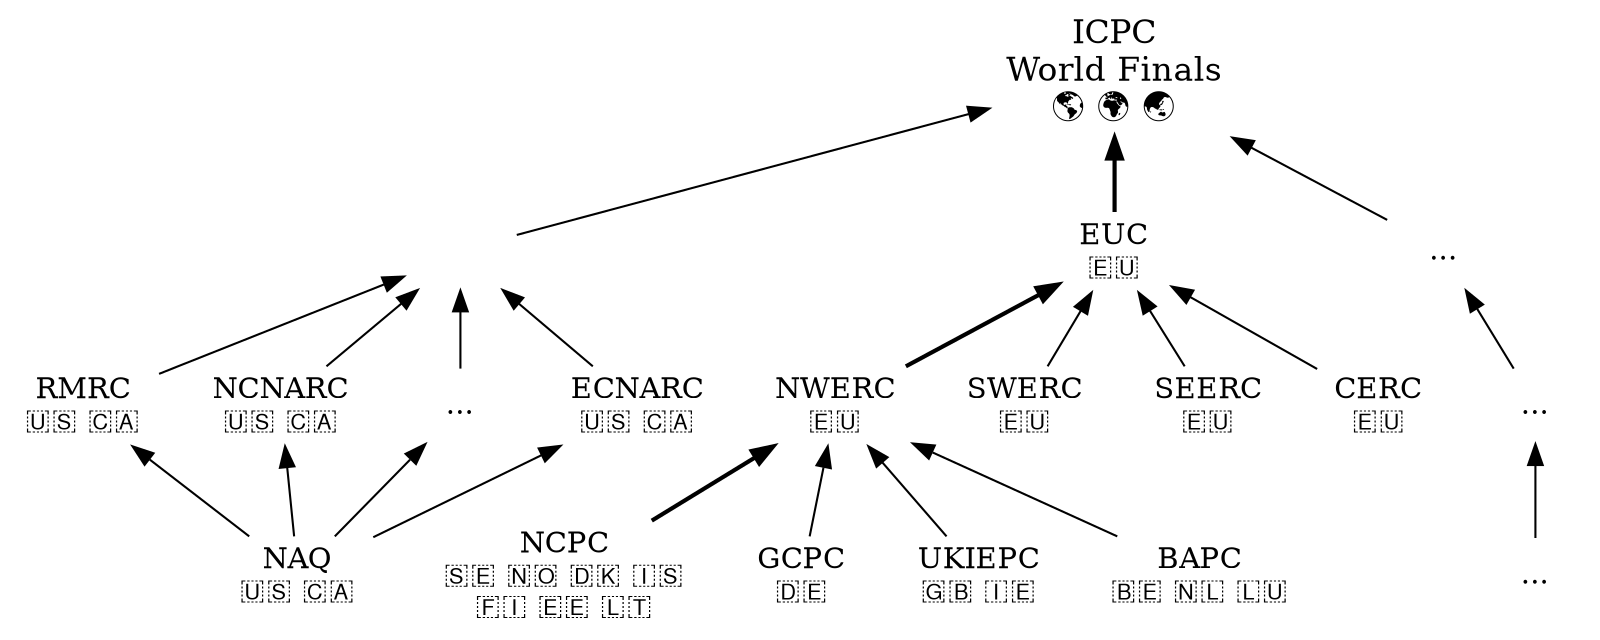 digraph G {
	rankdir=BT

	node [shape=none]

	ncpc -> nwerc -> euc -> icpc [penwidth=2]

	swerc -> euc
	seerc -> euc
	cerc  -> euc

	gcpc   -> nwerc
	ukiepc -> nwerc
	bapc   -> nwerc

	naq -> rmrc
	naq -> ncnarc
	naq -> othernarc
	naq -> ecnarc

	narc -> icpc

	rmrc      -> narc
	ncnarc    -> narc
	othernarc -> narc
	ecnarc    -> narc

	otherworld -> icpc
	otherworldrc -> otherworld
	otherworldsrc -> otherworldrc

	ncpc   [label = "NCPC\n🇸🇪 🇳🇴 🇩🇰 🇮🇸\n🇫🇮 🇪🇪 🇱🇹"]
	nwerc  [label = "NWERC\n🇪🇺"]
	euc    [label = "EUC\n🇪🇺"]
	icpc   [label = "ICPC\nWorld Finals\n🌎 🌍 🌏" fontsize=16]
	gcpc   [label = "GCPC\n🇩🇪"]
	ukiepc [label = "UKIEPC\n🇬🇧 🇮🇪"]
	bapc   [label = "BAPC\n🇧🇪 🇳🇱 🇱🇺"]
	swerc  [label = "SWERC\n🇪🇺"]
	seerc  [label = "SEERC\n🇪🇺"]
	cerc   [label = "CERC\n🇪🇺"]
	narc   [label = ""] // not an actual contest
	naq    [label = "NAQ\n🇺🇸 🇨🇦"]
	rmrc   [label = "RMRC\n🇺🇸 🇨🇦"]
	ncnarc [label = "NCNARC\n🇺🇸 🇨🇦"]
	ecnarc [label = "ECNARC\n🇺🇸 🇨🇦"]
	othernarc [label = "..."]
	otherworld [label = "..."]
	otherworldrc [label = "..."]
	otherworldsrc [label = "..."]
}
